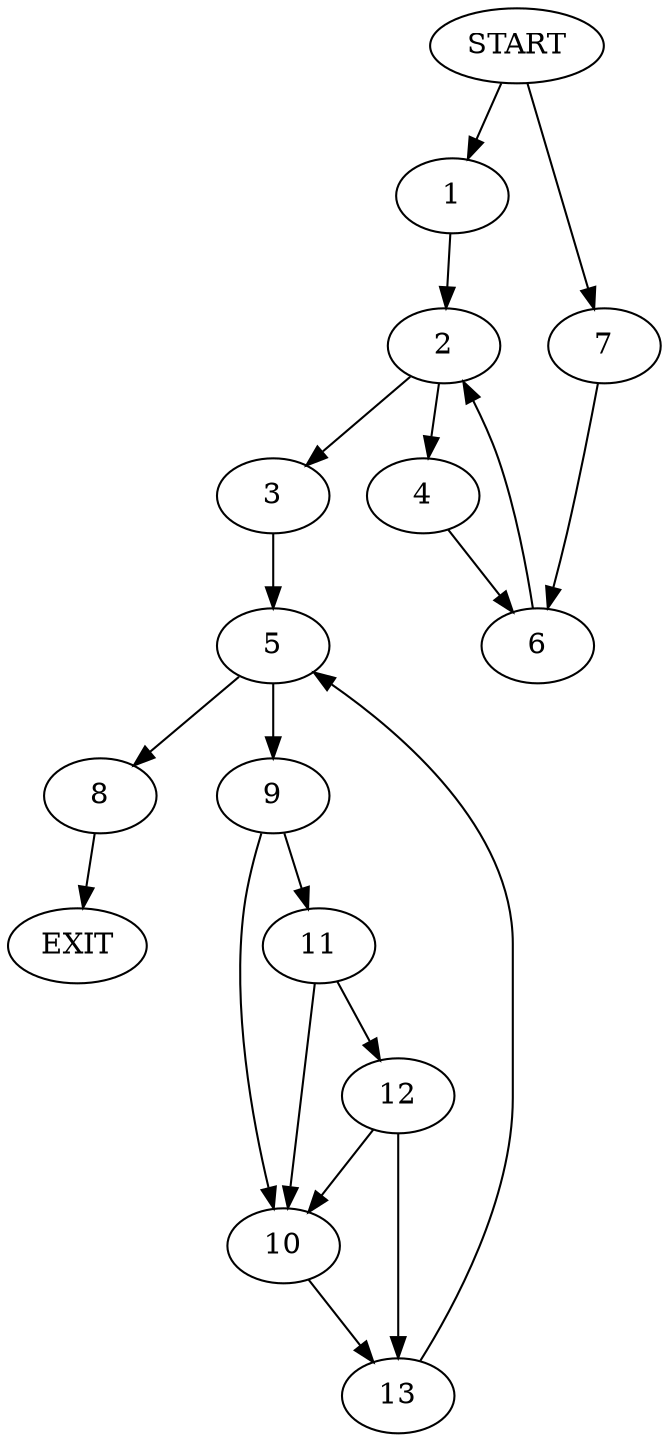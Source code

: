 digraph {
0 [label="START"]
14 [label="EXIT"]
0 -> 1
1 -> 2
2 -> 3
2 -> 4
3 -> 5
4 -> 6
6 -> 2
0 -> 7
7 -> 6
5 -> 8
5 -> 9
8 -> 14
9 -> 10
9 -> 11
11 -> 10
11 -> 12
10 -> 13
12 -> 10
12 -> 13
13 -> 5
}

